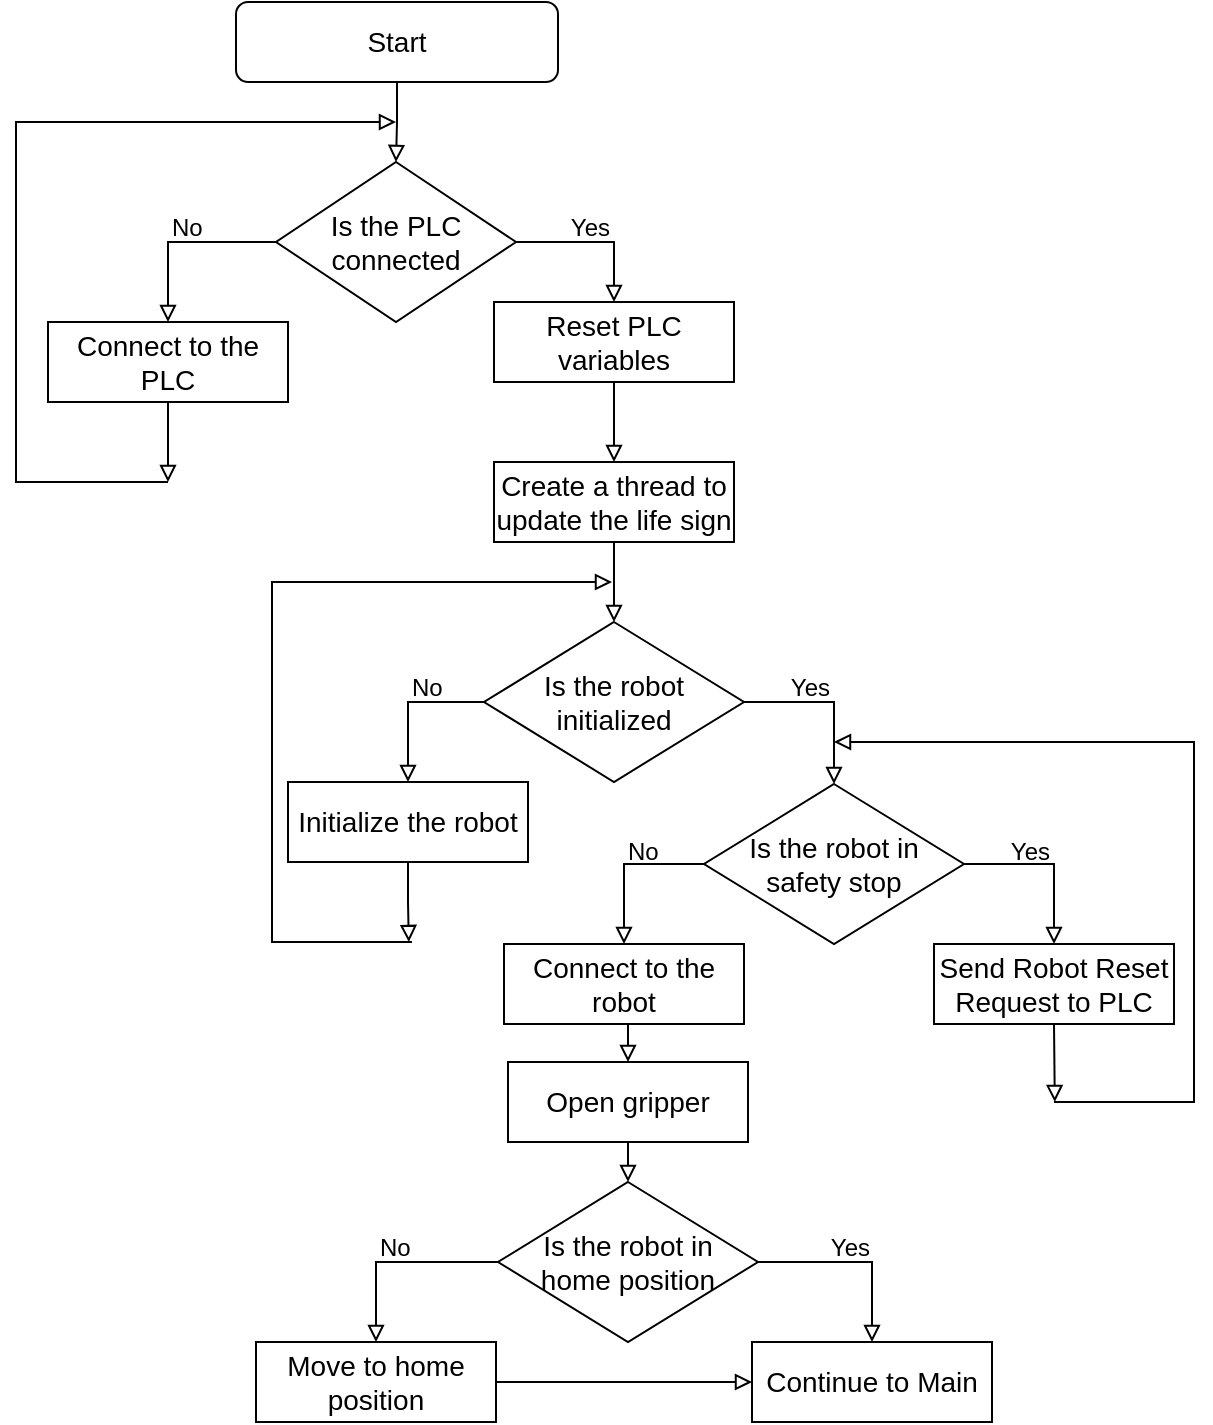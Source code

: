 <mxfile version="20.8.20" type="github">
  <diagram id="u3UdMPxoSenX8JVYs2c1" name="Page-1">
    <mxGraphModel dx="2002" dy="930" grid="1" gridSize="10" guides="1" tooltips="1" connect="1" arrows="1" fold="1" page="1" pageScale="1" pageWidth="3300" pageHeight="4681" math="0" shadow="0">
      <root>
        <mxCell id="0" />
        <mxCell id="1" parent="0" />
        <mxCell id="XIQCtvB2cKPpqDDDSj5c-1" style="edgeStyle=orthogonalEdgeStyle;rounded=0;orthogonalLoop=1;jettySize=auto;html=1;exitX=0.5;exitY=1;exitDx=0;exitDy=0;entryX=0.5;entryY=0;entryDx=0;entryDy=0;endArrow=block;endFill=0;" parent="1" source="XIQCtvB2cKPpqDDDSj5c-2" target="XIQCtvB2cKPpqDDDSj5c-5" edge="1">
          <mxGeometry relative="1" as="geometry" />
        </mxCell>
        <mxCell id="XIQCtvB2cKPpqDDDSj5c-2" value="&lt;font style=&quot;font-size: 14px;&quot;&gt;Start&lt;/font&gt;" style="rounded=1;whiteSpace=wrap;html=1;fontSize=12;glass=0;strokeWidth=1;shadow=0;fillColor=none;" parent="1" vertex="1">
          <mxGeometry x="180" y="30" width="161" height="40" as="geometry" />
        </mxCell>
        <mxCell id="XIQCtvB2cKPpqDDDSj5c-3" style="edgeStyle=orthogonalEdgeStyle;rounded=0;orthogonalLoop=1;jettySize=auto;html=1;exitX=0;exitY=0.5;exitDx=0;exitDy=0;entryX=0.5;entryY=0;entryDx=0;entryDy=0;fontSize=14;endArrow=block;endFill=0;" parent="1" source="XIQCtvB2cKPpqDDDSj5c-5" target="XIQCtvB2cKPpqDDDSj5c-7" edge="1">
          <mxGeometry relative="1" as="geometry" />
        </mxCell>
        <mxCell id="XIQCtvB2cKPpqDDDSj5c-44" style="edgeStyle=orthogonalEdgeStyle;rounded=0;orthogonalLoop=1;jettySize=auto;html=1;exitX=1;exitY=0.5;exitDx=0;exitDy=0;entryX=0.5;entryY=0;entryDx=0;entryDy=0;endArrow=block;endFill=0;" parent="1" source="XIQCtvB2cKPpqDDDSj5c-5" target="XIQCtvB2cKPpqDDDSj5c-43" edge="1">
          <mxGeometry relative="1" as="geometry" />
        </mxCell>
        <mxCell id="XIQCtvB2cKPpqDDDSj5c-5" value="&lt;font style=&quot;font-size: 14px;&quot;&gt;Is the PLC connected&lt;/font&gt;" style="rhombus;whiteSpace=wrap;html=1;fontSize=12;fillColor=none;" parent="1" vertex="1">
          <mxGeometry x="200" y="110" width="120" height="80" as="geometry" />
        </mxCell>
        <mxCell id="XIQCtvB2cKPpqDDDSj5c-72" style="edgeStyle=orthogonalEdgeStyle;rounded=0;orthogonalLoop=1;jettySize=auto;html=1;exitX=0.5;exitY=1;exitDx=0;exitDy=0;endArrow=block;endFill=0;" parent="1" source="XIQCtvB2cKPpqDDDSj5c-7" edge="1">
          <mxGeometry relative="1" as="geometry">
            <mxPoint x="146" y="270" as="targetPoint" />
          </mxGeometry>
        </mxCell>
        <mxCell id="XIQCtvB2cKPpqDDDSj5c-7" value="&lt;font style=&quot;font-size: 14px;&quot;&gt;Connect to the PLC&lt;/font&gt;" style="rounded=0;whiteSpace=wrap;html=1;fillColor=none;" parent="1" vertex="1">
          <mxGeometry x="86" y="190" width="120" height="40" as="geometry" />
        </mxCell>
        <mxCell id="XIQCtvB2cKPpqDDDSj5c-8" value="No" style="text;html=1;strokeColor=none;fillColor=none;align=left;verticalAlign=middle;whiteSpace=wrap;rounded=0;fontSize=12;" parent="1" vertex="1">
          <mxGeometry x="146" y="128" width="60" height="30" as="geometry" />
        </mxCell>
        <mxCell id="XIQCtvB2cKPpqDDDSj5c-12" value="Yes" style="text;html=1;strokeColor=none;fillColor=none;align=right;verticalAlign=middle;whiteSpace=wrap;rounded=0;fontSize=12;" parent="1" vertex="1">
          <mxGeometry x="309" y="128" width="60" height="30" as="geometry" />
        </mxCell>
        <mxCell id="XIQCtvB2cKPpqDDDSj5c-42" style="edgeStyle=orthogonalEdgeStyle;rounded=0;orthogonalLoop=1;jettySize=auto;html=1;exitX=0.5;exitY=1;exitDx=0;exitDy=0;entryX=0.5;entryY=0;entryDx=0;entryDy=0;endArrow=block;endFill=0;" parent="1" source="XIQCtvB2cKPpqDDDSj5c-39" target="XIQCtvB2cKPpqDDDSj5c-41" edge="1">
          <mxGeometry relative="1" as="geometry" />
        </mxCell>
        <mxCell id="XIQCtvB2cKPpqDDDSj5c-39" value="&lt;font style=&quot;font-size: 14px;&quot;&gt;Create a thread to update the life sign&lt;/font&gt;" style="rounded=0;whiteSpace=wrap;html=1;fillColor=none;" parent="1" vertex="1">
          <mxGeometry x="309" y="260" width="120" height="40" as="geometry" />
        </mxCell>
        <mxCell id="XIQCtvB2cKPpqDDDSj5c-47" style="edgeStyle=orthogonalEdgeStyle;rounded=0;orthogonalLoop=1;jettySize=auto;html=1;exitX=0;exitY=0.5;exitDx=0;exitDy=0;entryX=0.5;entryY=0;entryDx=0;entryDy=0;endArrow=block;endFill=0;" parent="1" source="XIQCtvB2cKPpqDDDSj5c-41" target="XIQCtvB2cKPpqDDDSj5c-46" edge="1">
          <mxGeometry relative="1" as="geometry" />
        </mxCell>
        <mxCell id="XIQCtvB2cKPpqDDDSj5c-52" style="edgeStyle=orthogonalEdgeStyle;rounded=0;orthogonalLoop=1;jettySize=auto;html=1;exitX=1;exitY=0.5;exitDx=0;exitDy=0;entryX=0.5;entryY=0;entryDx=0;entryDy=0;endArrow=block;endFill=0;" parent="1" source="XIQCtvB2cKPpqDDDSj5c-41" target="XIQCtvB2cKPpqDDDSj5c-51" edge="1">
          <mxGeometry relative="1" as="geometry" />
        </mxCell>
        <mxCell id="XIQCtvB2cKPpqDDDSj5c-41" value="&lt;font style=&quot;font-size: 14px;&quot;&gt;Is the robot initialized&lt;/font&gt;" style="rhombus;whiteSpace=wrap;html=1;fontSize=12;fillColor=none;" parent="1" vertex="1">
          <mxGeometry x="304" y="340" width="130" height="80" as="geometry" />
        </mxCell>
        <mxCell id="XIQCtvB2cKPpqDDDSj5c-45" style="edgeStyle=orthogonalEdgeStyle;rounded=0;orthogonalLoop=1;jettySize=auto;html=1;exitX=0.5;exitY=1;exitDx=0;exitDy=0;entryX=0.5;entryY=0;entryDx=0;entryDy=0;endArrow=block;endFill=0;" parent="1" source="XIQCtvB2cKPpqDDDSj5c-43" target="XIQCtvB2cKPpqDDDSj5c-39" edge="1">
          <mxGeometry relative="1" as="geometry" />
        </mxCell>
        <mxCell id="XIQCtvB2cKPpqDDDSj5c-43" value="&lt;font style=&quot;font-size: 14px;&quot;&gt;Reset PLC variables&lt;/font&gt;" style="rounded=0;whiteSpace=wrap;html=1;fillColor=none;" parent="1" vertex="1">
          <mxGeometry x="309" y="180" width="120" height="40" as="geometry" />
        </mxCell>
        <mxCell id="XIQCtvB2cKPpqDDDSj5c-74" style="edgeStyle=orthogonalEdgeStyle;rounded=0;orthogonalLoop=1;jettySize=auto;html=1;exitX=0.5;exitY=1;exitDx=0;exitDy=0;endArrow=block;endFill=0;" parent="1" source="XIQCtvB2cKPpqDDDSj5c-46" edge="1">
          <mxGeometry relative="1" as="geometry">
            <mxPoint x="266.4" y="500" as="targetPoint" />
          </mxGeometry>
        </mxCell>
        <mxCell id="XIQCtvB2cKPpqDDDSj5c-46" value="&lt;font style=&quot;font-size: 14px;&quot;&gt;Initialize the robot&lt;/font&gt;" style="rounded=0;whiteSpace=wrap;html=1;fillColor=none;" parent="1" vertex="1">
          <mxGeometry x="206" y="420" width="120" height="40" as="geometry" />
        </mxCell>
        <mxCell id="XIQCtvB2cKPpqDDDSj5c-48" value="No" style="text;html=1;strokeColor=none;fillColor=none;align=left;verticalAlign=middle;whiteSpace=wrap;rounded=0;fontSize=12;" parent="1" vertex="1">
          <mxGeometry x="266" y="358" width="60" height="30" as="geometry" />
        </mxCell>
        <mxCell id="XIQCtvB2cKPpqDDDSj5c-49" value="Yes" style="text;html=1;strokeColor=none;fillColor=none;align=right;verticalAlign=middle;whiteSpace=wrap;rounded=0;fontSize=12;" parent="1" vertex="1">
          <mxGeometry x="419" y="358" width="60" height="30" as="geometry" />
        </mxCell>
        <mxCell id="XIQCtvB2cKPpqDDDSj5c-54" style="edgeStyle=orthogonalEdgeStyle;rounded=0;orthogonalLoop=1;jettySize=auto;html=1;exitX=1;exitY=0.5;exitDx=0;exitDy=0;entryX=0.5;entryY=0;entryDx=0;entryDy=0;endArrow=block;endFill=0;" parent="1" source="XIQCtvB2cKPpqDDDSj5c-51" target="XIQCtvB2cKPpqDDDSj5c-53" edge="1">
          <mxGeometry relative="1" as="geometry" />
        </mxCell>
        <mxCell id="XIQCtvB2cKPpqDDDSj5c-58" style="edgeStyle=orthogonalEdgeStyle;rounded=0;orthogonalLoop=1;jettySize=auto;html=1;exitX=0;exitY=0.5;exitDx=0;exitDy=0;entryX=0.5;entryY=0;entryDx=0;entryDy=0;endArrow=block;endFill=0;" parent="1" source="XIQCtvB2cKPpqDDDSj5c-51" target="XIQCtvB2cKPpqDDDSj5c-57" edge="1">
          <mxGeometry relative="1" as="geometry" />
        </mxCell>
        <mxCell id="XIQCtvB2cKPpqDDDSj5c-51" value="&lt;font style=&quot;font-size: 14px;&quot;&gt;Is the robot in &lt;br&gt;safety stop&lt;/font&gt;" style="rhombus;whiteSpace=wrap;html=1;fontSize=12;fillColor=none;" parent="1" vertex="1">
          <mxGeometry x="414" y="421" width="130" height="80" as="geometry" />
        </mxCell>
        <mxCell id="XIQCtvB2cKPpqDDDSj5c-76" style="edgeStyle=orthogonalEdgeStyle;rounded=0;orthogonalLoop=1;jettySize=auto;html=1;exitX=0.5;exitY=1;exitDx=0;exitDy=0;endArrow=block;endFill=0;" parent="1" source="XIQCtvB2cKPpqDDDSj5c-53" edge="1">
          <mxGeometry relative="1" as="geometry">
            <mxPoint x="589.4" y="580" as="targetPoint" />
          </mxGeometry>
        </mxCell>
        <mxCell id="XIQCtvB2cKPpqDDDSj5c-53" value="&lt;span style=&quot;font-size: 14px;&quot;&gt;Send Robot Reset Request to PLC&lt;/span&gt;" style="rounded=0;whiteSpace=wrap;html=1;fillColor=none;" parent="1" vertex="1">
          <mxGeometry x="529" y="501" width="120" height="40" as="geometry" />
        </mxCell>
        <mxCell id="XIQCtvB2cKPpqDDDSj5c-55" value="Yes" style="text;html=1;strokeColor=none;fillColor=none;align=right;verticalAlign=middle;whiteSpace=wrap;rounded=0;fontSize=12;" parent="1" vertex="1">
          <mxGeometry x="529" y="440" width="60" height="30" as="geometry" />
        </mxCell>
        <mxCell id="XIQCtvB2cKPpqDDDSj5c-65" style="edgeStyle=orthogonalEdgeStyle;rounded=0;orthogonalLoop=1;jettySize=auto;html=1;exitX=0.5;exitY=1;exitDx=0;exitDy=0;entryX=0.5;entryY=0;entryDx=0;entryDy=0;endArrow=block;endFill=0;" parent="1" source="XIQCtvB2cKPpqDDDSj5c-57" target="XIQCtvB2cKPpqDDDSj5c-64" edge="1">
          <mxGeometry relative="1" as="geometry" />
        </mxCell>
        <mxCell id="XIQCtvB2cKPpqDDDSj5c-57" value="&lt;font style=&quot;font-size: 14px;&quot;&gt;Connect to the robot&lt;/font&gt;" style="rounded=0;whiteSpace=wrap;html=1;fillColor=none;" parent="1" vertex="1">
          <mxGeometry x="314" y="501" width="120" height="40" as="geometry" />
        </mxCell>
        <mxCell id="XIQCtvB2cKPpqDDDSj5c-59" value="No" style="text;html=1;strokeColor=none;fillColor=none;align=left;verticalAlign=middle;whiteSpace=wrap;rounded=0;fontSize=12;" parent="1" vertex="1">
          <mxGeometry x="374" y="440" width="60" height="30" as="geometry" />
        </mxCell>
        <mxCell id="XIQCtvB2cKPpqDDDSj5c-63" style="edgeStyle=orthogonalEdgeStyle;rounded=0;orthogonalLoop=1;jettySize=auto;html=1;exitX=0;exitY=0.5;exitDx=0;exitDy=0;entryX=0.5;entryY=0;entryDx=0;entryDy=0;endArrow=block;endFill=0;" parent="1" source="XIQCtvB2cKPpqDDDSj5c-60" target="XIQCtvB2cKPpqDDDSj5c-62" edge="1">
          <mxGeometry relative="1" as="geometry" />
        </mxCell>
        <mxCell id="XIQCtvB2cKPpqDDDSj5c-68" style="edgeStyle=orthogonalEdgeStyle;rounded=0;orthogonalLoop=1;jettySize=auto;html=1;exitX=1;exitY=0.5;exitDx=0;exitDy=0;entryX=0.5;entryY=0;entryDx=0;entryDy=0;endArrow=block;endFill=0;" parent="1" source="XIQCtvB2cKPpqDDDSj5c-60" target="XIQCtvB2cKPpqDDDSj5c-67" edge="1">
          <mxGeometry relative="1" as="geometry" />
        </mxCell>
        <mxCell id="XIQCtvB2cKPpqDDDSj5c-60" value="&lt;font style=&quot;font-size: 14px;&quot;&gt;Is the robot in &lt;br&gt;home position&lt;/font&gt;" style="rhombus;whiteSpace=wrap;html=1;fontSize=12;fillColor=none;" parent="1" vertex="1">
          <mxGeometry x="311" y="620" width="130" height="80" as="geometry" />
        </mxCell>
        <mxCell id="XIQCtvB2cKPpqDDDSj5c-69" style="edgeStyle=orthogonalEdgeStyle;rounded=0;orthogonalLoop=1;jettySize=auto;html=1;exitX=1;exitY=0.5;exitDx=0;exitDy=0;entryX=0;entryY=0.5;entryDx=0;entryDy=0;endArrow=block;endFill=0;" parent="1" source="XIQCtvB2cKPpqDDDSj5c-62" target="XIQCtvB2cKPpqDDDSj5c-67" edge="1">
          <mxGeometry relative="1" as="geometry" />
        </mxCell>
        <mxCell id="XIQCtvB2cKPpqDDDSj5c-62" value="&lt;font style=&quot;font-size: 14px;&quot;&gt;Move to home position&lt;/font&gt;" style="rounded=0;whiteSpace=wrap;html=1;fillColor=none;" parent="1" vertex="1">
          <mxGeometry x="190" y="700" width="120" height="40" as="geometry" />
        </mxCell>
        <mxCell id="XIQCtvB2cKPpqDDDSj5c-66" style="edgeStyle=orthogonalEdgeStyle;rounded=0;orthogonalLoop=1;jettySize=auto;html=1;exitX=0.5;exitY=1;exitDx=0;exitDy=0;entryX=0.5;entryY=0;entryDx=0;entryDy=0;endArrow=block;endFill=0;" parent="1" source="XIQCtvB2cKPpqDDDSj5c-64" target="XIQCtvB2cKPpqDDDSj5c-60" edge="1">
          <mxGeometry relative="1" as="geometry" />
        </mxCell>
        <mxCell id="XIQCtvB2cKPpqDDDSj5c-64" value="&lt;font style=&quot;font-size: 14px;&quot;&gt;Open gripper&lt;/font&gt;" style="rounded=0;whiteSpace=wrap;html=1;fillColor=none;" parent="1" vertex="1">
          <mxGeometry x="316" y="560" width="120" height="40" as="geometry" />
        </mxCell>
        <mxCell id="XIQCtvB2cKPpqDDDSj5c-67" value="&lt;span style=&quot;font-size: 14px;&quot;&gt;Continue to Main&lt;/span&gt;" style="rounded=0;whiteSpace=wrap;html=1;fillColor=none;" parent="1" vertex="1">
          <mxGeometry x="438" y="700" width="120" height="40" as="geometry" />
        </mxCell>
        <mxCell id="XIQCtvB2cKPpqDDDSj5c-70" value="Yes" style="text;html=1;strokeColor=none;fillColor=none;align=right;verticalAlign=middle;whiteSpace=wrap;rounded=0;fontSize=12;" parent="1" vertex="1">
          <mxGeometry x="439" y="638" width="60" height="30" as="geometry" />
        </mxCell>
        <mxCell id="XIQCtvB2cKPpqDDDSj5c-71" value="No" style="text;html=1;strokeColor=none;fillColor=none;align=left;verticalAlign=middle;whiteSpace=wrap;rounded=0;fontSize=12;" parent="1" vertex="1">
          <mxGeometry x="250" y="638" width="60" height="30" as="geometry" />
        </mxCell>
        <mxCell id="XIQCtvB2cKPpqDDDSj5c-73" value="" style="endArrow=block;html=1;rounded=0;endFill=0;" parent="1" edge="1">
          <mxGeometry width="50" height="50" relative="1" as="geometry">
            <mxPoint x="146" y="270" as="sourcePoint" />
            <mxPoint x="260" y="90" as="targetPoint" />
            <Array as="points">
              <mxPoint x="70" y="270" />
              <mxPoint x="70" y="90" />
            </Array>
          </mxGeometry>
        </mxCell>
        <mxCell id="XIQCtvB2cKPpqDDDSj5c-75" value="" style="endArrow=block;html=1;rounded=0;endFill=0;" parent="1" edge="1">
          <mxGeometry width="50" height="50" relative="1" as="geometry">
            <mxPoint x="268" y="500" as="sourcePoint" />
            <mxPoint x="368" y="320" as="targetPoint" />
            <Array as="points">
              <mxPoint x="198" y="500" />
              <mxPoint x="198" y="320" />
            </Array>
          </mxGeometry>
        </mxCell>
        <mxCell id="XIQCtvB2cKPpqDDDSj5c-77" value="" style="endArrow=block;html=1;rounded=0;endFill=0;" parent="1" edge="1">
          <mxGeometry width="50" height="50" relative="1" as="geometry">
            <mxPoint x="589" y="580" as="sourcePoint" />
            <mxPoint x="479" y="400" as="targetPoint" />
            <Array as="points">
              <mxPoint x="659" y="580" />
              <mxPoint x="659" y="400" />
            </Array>
          </mxGeometry>
        </mxCell>
      </root>
    </mxGraphModel>
  </diagram>
</mxfile>
